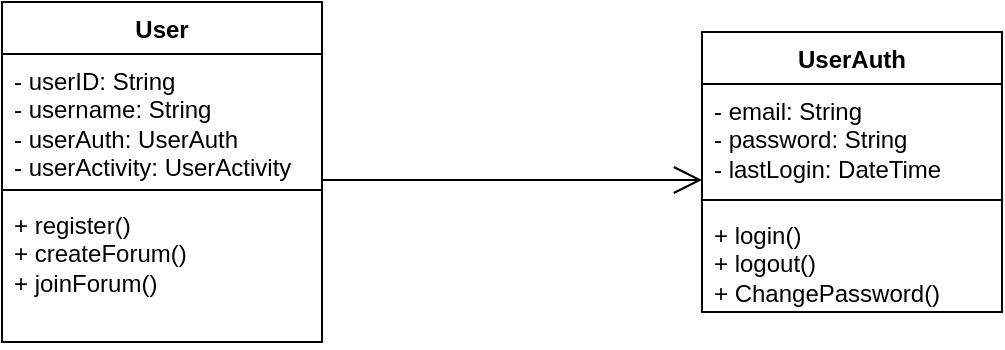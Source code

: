 <mxfile version="22.0.4" type="github">
  <diagram name="Page-1" id="e7e014a7-5840-1c2e-5031-d8a46d1fe8dd">
    <mxGraphModel dx="899" dy="662" grid="1" gridSize="10" guides="1" tooltips="1" connect="1" arrows="1" fold="1" page="1" pageScale="1" pageWidth="1169" pageHeight="826" background="none" math="0" shadow="0">
      <root>
        <mxCell id="0" />
        <mxCell id="1" parent="0" />
        <mxCell id="8g8TD1aiFG3RHrayoysZ-45" value="User" style="swimlane;fontStyle=1;align=center;verticalAlign=top;childLayout=stackLayout;horizontal=1;startSize=26;horizontalStack=0;resizeParent=1;resizeParentMax=0;resizeLast=0;collapsible=1;marginBottom=0;whiteSpace=wrap;html=1;" vertex="1" parent="1">
          <mxGeometry x="110" y="201" width="160" height="170" as="geometry">
            <mxRectangle x="110" y="201" width="70" height="30" as="alternateBounds" />
          </mxGeometry>
        </mxCell>
        <mxCell id="8g8TD1aiFG3RHrayoysZ-46" value="- userID: String&lt;br&gt;- username: String&lt;br&gt;- userAuth: UserAuth&lt;br&gt;- userActivity: UserActivity" style="text;strokeColor=none;fillColor=none;align=left;verticalAlign=top;spacingLeft=4;spacingRight=4;overflow=hidden;rotatable=0;points=[[0,0.5],[1,0.5]];portConstraint=eastwest;whiteSpace=wrap;html=1;" vertex="1" parent="8g8TD1aiFG3RHrayoysZ-45">
          <mxGeometry y="26" width="160" height="64" as="geometry" />
        </mxCell>
        <mxCell id="8g8TD1aiFG3RHrayoysZ-47" value="" style="line;strokeWidth=1;fillColor=none;align=left;verticalAlign=middle;spacingTop=-1;spacingLeft=3;spacingRight=3;rotatable=0;labelPosition=right;points=[];portConstraint=eastwest;strokeColor=inherit;" vertex="1" parent="8g8TD1aiFG3RHrayoysZ-45">
          <mxGeometry y="90" width="160" height="8" as="geometry" />
        </mxCell>
        <mxCell id="8g8TD1aiFG3RHrayoysZ-48" value="+ register()&lt;br&gt;+ createForum()&lt;br&gt;+ joinForum()" style="text;strokeColor=none;fillColor=none;align=left;verticalAlign=top;spacingLeft=4;spacingRight=4;overflow=hidden;rotatable=0;points=[[0,0.5],[1,0.5]];portConstraint=eastwest;whiteSpace=wrap;html=1;" vertex="1" parent="8g8TD1aiFG3RHrayoysZ-45">
          <mxGeometry y="98" width="160" height="72" as="geometry" />
        </mxCell>
        <mxCell id="8g8TD1aiFG3RHrayoysZ-53" value="UserAuth" style="swimlane;fontStyle=1;align=center;verticalAlign=top;childLayout=stackLayout;horizontal=1;startSize=26;horizontalStack=0;resizeParent=1;resizeParentMax=0;resizeLast=0;collapsible=1;marginBottom=0;whiteSpace=wrap;html=1;" vertex="1" parent="1">
          <mxGeometry x="460" y="216" width="150" height="140" as="geometry" />
        </mxCell>
        <mxCell id="8g8TD1aiFG3RHrayoysZ-54" value="- email: String&lt;br&gt;- password: String&lt;br&gt;- lastLogin: DateTime" style="text;strokeColor=none;fillColor=none;align=left;verticalAlign=top;spacingLeft=4;spacingRight=4;overflow=hidden;rotatable=0;points=[[0,0.5],[1,0.5]];portConstraint=eastwest;whiteSpace=wrap;html=1;" vertex="1" parent="8g8TD1aiFG3RHrayoysZ-53">
          <mxGeometry y="26" width="150" height="54" as="geometry" />
        </mxCell>
        <mxCell id="8g8TD1aiFG3RHrayoysZ-55" value="" style="line;strokeWidth=1;fillColor=none;align=left;verticalAlign=middle;spacingTop=-1;spacingLeft=3;spacingRight=3;rotatable=0;labelPosition=right;points=[];portConstraint=eastwest;strokeColor=inherit;" vertex="1" parent="8g8TD1aiFG3RHrayoysZ-53">
          <mxGeometry y="80" width="150" height="8" as="geometry" />
        </mxCell>
        <mxCell id="8g8TD1aiFG3RHrayoysZ-56" value="+ login()&lt;br&gt;+ logout()&lt;br&gt;+ ChangePassword()" style="text;strokeColor=none;fillColor=none;align=left;verticalAlign=top;spacingLeft=4;spacingRight=4;overflow=hidden;rotatable=0;points=[[0,0.5],[1,0.5]];portConstraint=eastwest;whiteSpace=wrap;html=1;" vertex="1" parent="8g8TD1aiFG3RHrayoysZ-53">
          <mxGeometry y="88" width="150" height="52" as="geometry" />
        </mxCell>
        <mxCell id="8g8TD1aiFG3RHrayoysZ-57" value="" style="endArrow=open;endFill=1;endSize=12;html=1;rounded=0;" edge="1" parent="1">
          <mxGeometry width="160" relative="1" as="geometry">
            <mxPoint x="270" y="290" as="sourcePoint" />
            <mxPoint x="460" y="290" as="targetPoint" />
          </mxGeometry>
        </mxCell>
      </root>
    </mxGraphModel>
  </diagram>
</mxfile>
